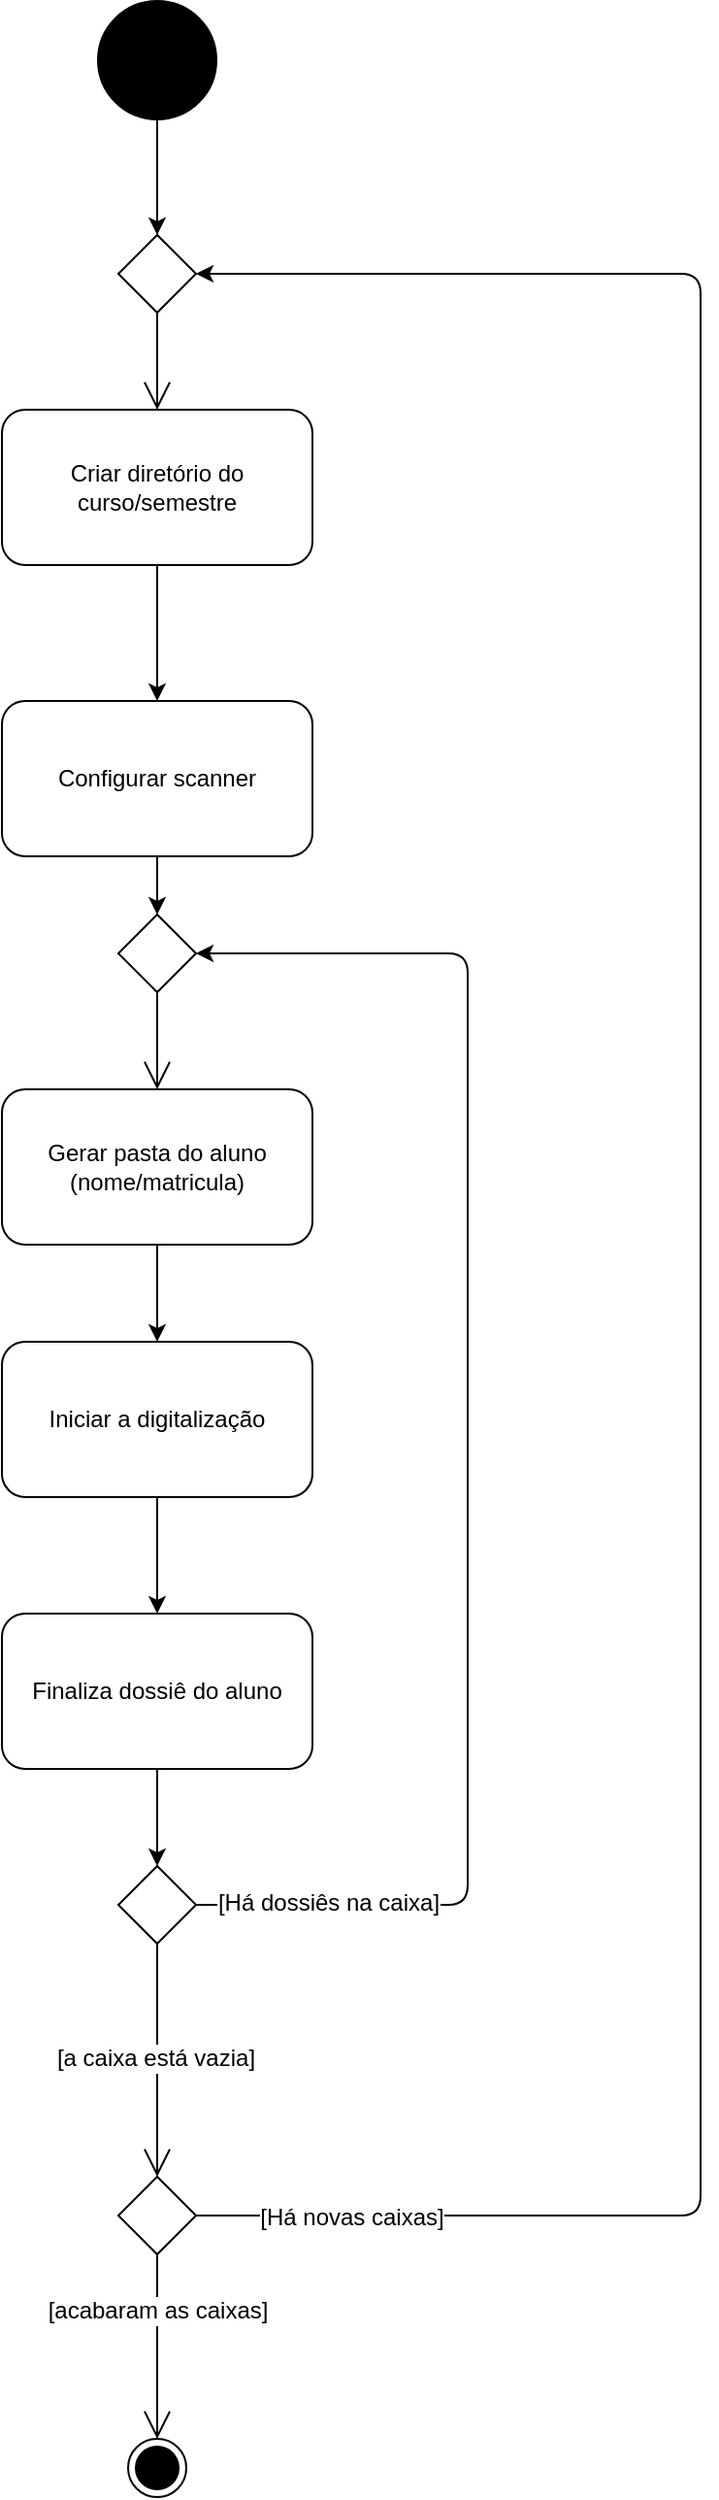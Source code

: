 <mxfile version="12.0.3" type="github" pages="1"><diagram id="Gtmrr0tkZstIGEgDtlYo" name="Page-1"><mxGraphModel dx="854" dy="507" grid="1" gridSize="10" guides="1" tooltips="1" connect="1" arrows="1" fold="1" page="1" pageScale="1" pageWidth="827" pageHeight="1169" math="0" shadow="0"><root><mxCell id="0"/><mxCell id="1" parent="0"/><mxCell id="44viJZCB4ywXKZcTCt-P-4" value="" style="strokeWidth=2;html=1;shape=mxgraph.flowchart.start_2;whiteSpace=wrap;fillColor=#000000;" parent="1" vertex="1"><mxGeometry x="90" y="20" width="60" height="60" as="geometry"/></mxCell><mxCell id="44viJZCB4ywXKZcTCt-P-5" value="" style="endArrow=classic;html=1;exitX=0.5;exitY=1;exitDx=0;exitDy=0;exitPerimeter=0;entryX=0.5;entryY=0;entryDx=0;entryDy=0;" parent="1" source="44viJZCB4ywXKZcTCt-P-4" target="44viJZCB4ywXKZcTCt-P-7" edge="1"><mxGeometry width="50" height="50" relative="1" as="geometry"><mxPoint x="120" y="90" as="sourcePoint"/><mxPoint x="120" y="130" as="targetPoint"/></mxGeometry></mxCell><mxCell id="44viJZCB4ywXKZcTCt-P-6" value="Criar diretório do curso/semestre" style="shape=rect;html=1;rounded=1;whiteSpace=wrap;align=center;fillColor=#FFFFFF;" parent="1" vertex="1"><mxGeometry x="40" y="230" width="160" height="80" as="geometry"/></mxCell><mxCell id="44viJZCB4ywXKZcTCt-P-7" value="" style="shape=rhombus;html=1;verticalLabelPosition=top;verticalAlignment=bottom;fillColor=#FFFFFF;" parent="1" vertex="1"><mxGeometry x="100" y="140" width="40" height="40" as="geometry"/></mxCell><mxCell id="44viJZCB4ywXKZcTCt-P-8" value="" style="edgeStyle=elbowEdgeStyle;html=1;elbow=horizontal;align=right;verticalAlign=bottom;rounded=0;labelBackgroundColor=none;endArrow=open;endSize=12;entryX=0.5;entryY=0;entryDx=0;entryDy=0;entryPerimeter=0;" parent="1" source="44viJZCB4ywXKZcTCt-P-7" target="44viJZCB4ywXKZcTCt-P-6" edge="1"><mxGeometry relative="1" as="geometry"><mxPoint x="120" y="220" as="targetPoint"/></mxGeometry></mxCell><mxCell id="44viJZCB4ywXKZcTCt-P-13" value="Configurar scanner" style="shape=rect;html=1;rounded=1;whiteSpace=wrap;align=center;fillColor=#FFFFFF;" parent="1" vertex="1"><mxGeometry x="40" y="380" width="160" height="80" as="geometry"/></mxCell><mxCell id="44viJZCB4ywXKZcTCt-P-14" value="Gerar pasta do aluno (nome/matricula)" style="shape=rect;html=1;rounded=1;whiteSpace=wrap;align=center;fillColor=#FFFFFF;" parent="1" vertex="1"><mxGeometry x="40" y="580" width="160" height="80" as="geometry"/></mxCell><mxCell id="44viJZCB4ywXKZcTCt-P-15" value="Iniciar a digitalização" style="shape=rect;html=1;rounded=1;whiteSpace=wrap;align=center;fillColor=#FFFFFF;" parent="1" vertex="1"><mxGeometry x="40" y="710" width="160" height="80" as="geometry"/></mxCell><mxCell id="44viJZCB4ywXKZcTCt-P-16" value="Finaliza dossiê do aluno" style="shape=rect;html=1;rounded=1;whiteSpace=wrap;align=center;fillColor=#FFFFFF;" parent="1" vertex="1"><mxGeometry x="40" y="850" width="160" height="80" as="geometry"/></mxCell><mxCell id="44viJZCB4ywXKZcTCt-P-17" value="" style="shape=rhombus;html=1;verticalLabelPosition=top;verticalAlignment=bottom;fillColor=#FFFFFF;" parent="1" vertex="1"><mxGeometry x="100" y="490" width="40" height="40" as="geometry"/></mxCell><mxCell id="44viJZCB4ywXKZcTCt-P-18" value="" style="edgeStyle=elbowEdgeStyle;html=1;elbow=horizontal;align=right;verticalAlign=bottom;rounded=0;labelBackgroundColor=none;endArrow=open;endSize=12;entryX=0.5;entryY=0;entryDx=0;entryDy=0;" parent="1" source="44viJZCB4ywXKZcTCt-P-17" target="44viJZCB4ywXKZcTCt-P-14" edge="1"><mxGeometry relative="1" as="geometry"><mxPoint x="140" y="570" as="targetPoint"/><Array as="points"><mxPoint x="120" y="555"/></Array></mxGeometry></mxCell><mxCell id="44viJZCB4ywXKZcTCt-P-23" value="" style="shape=rhombus;html=1;verticalLabelPosition=top;verticalAlignment=bottom;fillColor=#FFFFFF;" parent="1" vertex="1"><mxGeometry x="100" y="980" width="40" height="40" as="geometry"/></mxCell><mxCell id="44viJZCB4ywXKZcTCt-P-24" value="" style="edgeStyle=elbowEdgeStyle;html=1;elbow=horizontal;align=right;verticalAlign=bottom;rounded=0;labelBackgroundColor=none;endArrow=open;endSize=12;entryX=0.5;entryY=0;entryDx=0;entryDy=0;" parent="1" source="44viJZCB4ywXKZcTCt-P-23" target="44viJZCB4ywXKZcTCt-P-35" edge="1"><mxGeometry relative="1" as="geometry"><mxPoint x="120" y="1100" as="targetPoint"/><Array as="points"><mxPoint x="120" y="1035"/></Array></mxGeometry></mxCell><mxCell id="44viJZCB4ywXKZcTCt-P-34" value="[a caixa está vazia]" style="text;html=1;resizable=0;points=[];align=center;verticalAlign=middle;labelBackgroundColor=#ffffff;" parent="44viJZCB4ywXKZcTCt-P-24" vertex="1" connectable="0"><mxGeometry x="-0.025" y="-1" relative="1" as="geometry"><mxPoint as="offset"/></mxGeometry></mxCell><mxCell id="44viJZCB4ywXKZcTCt-P-27" value="" style="endArrow=classic;html=1;exitX=1;exitY=0.5;exitDx=0;exitDy=0;entryX=1;entryY=0.5;entryDx=0;entryDy=0;" parent="1" source="44viJZCB4ywXKZcTCt-P-23" target="44viJZCB4ywXKZcTCt-P-17" edge="1"><mxGeometry width="50" height="50" relative="1" as="geometry"><mxPoint x="240" y="990" as="sourcePoint"/><mxPoint x="280" y="490" as="targetPoint"/><Array as="points"><mxPoint x="280" y="1000"/><mxPoint x="280" y="510"/></Array></mxGeometry></mxCell><mxCell id="44viJZCB4ywXKZcTCt-P-33" value="[Há dossiês na caixa]" style="text;html=1;resizable=0;points=[];align=center;verticalAlign=middle;labelBackgroundColor=#ffffff;" parent="44viJZCB4ywXKZcTCt-P-27" vertex="1" connectable="0"><mxGeometry x="-0.753" y="-1" relative="1" as="geometry"><mxPoint x="-27" y="-2" as="offset"/></mxGeometry></mxCell><mxCell id="44viJZCB4ywXKZcTCt-P-35" value="" style="shape=rhombus;html=1;verticalLabelPosition=top;verticalAlignment=bottom;fillColor=#FFFFFF;" parent="1" vertex="1"><mxGeometry x="100" y="1140" width="40" height="40" as="geometry"/></mxCell><mxCell id="44viJZCB4ywXKZcTCt-P-36" value="" style="edgeStyle=elbowEdgeStyle;html=1;elbow=horizontal;align=right;verticalAlign=bottom;rounded=0;labelBackgroundColor=none;endArrow=open;endSize=12;entryX=0.5;entryY=0;entryDx=0;entryDy=0;" parent="1" source="44viJZCB4ywXKZcTCt-P-35" target="44viJZCB4ywXKZcTCt-P-49" edge="1"><mxGeometry relative="1" as="geometry"><mxPoint x="120" y="1250" as="targetPoint"/><Array as="points"><mxPoint x="120" y="1210"/></Array></mxGeometry></mxCell><mxCell id="44viJZCB4ywXKZcTCt-P-48" value="[acabaram as caixas]" style="text;html=1;resizable=0;points=[];align=center;verticalAlign=middle;labelBackgroundColor=#ffffff;" parent="44viJZCB4ywXKZcTCt-P-36" vertex="1" connectable="0"><mxGeometry x="-0.143" y="-12" relative="1" as="geometry"><mxPoint x="12" y="-12" as="offset"/></mxGeometry></mxCell><mxCell id="44viJZCB4ywXKZcTCt-P-39" value="" style="endArrow=classic;html=1;exitX=1;exitY=0.5;exitDx=0;exitDy=0;entryX=1;entryY=0.5;entryDx=0;entryDy=0;" parent="1" source="44viJZCB4ywXKZcTCt-P-35" target="44viJZCB4ywXKZcTCt-P-7" edge="1"><mxGeometry width="50" height="50" relative="1" as="geometry"><mxPoint x="180" y="1170" as="sourcePoint"/><mxPoint x="400" y="100" as="targetPoint"/><Array as="points"><mxPoint x="400" y="1160"/><mxPoint x="400" y="160"/></Array></mxGeometry></mxCell><mxCell id="44viJZCB4ywXKZcTCt-P-47" value="[Há novas caixas]" style="text;html=1;resizable=0;points=[];align=center;verticalAlign=middle;labelBackgroundColor=#ffffff;" parent="44viJZCB4ywXKZcTCt-P-39" vertex="1" connectable="0"><mxGeometry x="-0.895" y="-1" relative="1" as="geometry"><mxPoint as="offset"/></mxGeometry></mxCell><mxCell id="44viJZCB4ywXKZcTCt-P-40" value="" style="endArrow=classic;html=1;exitX=0.5;exitY=1;exitDx=0;exitDy=0;entryX=0.5;entryY=0;entryDx=0;entryDy=0;" parent="1" source="44viJZCB4ywXKZcTCt-P-16" target="44viJZCB4ywXKZcTCt-P-23" edge="1"><mxGeometry width="50" height="50" relative="1" as="geometry"><mxPoint x="40" y="1310" as="sourcePoint"/><mxPoint x="90" y="1260" as="targetPoint"/></mxGeometry></mxCell><mxCell id="44viJZCB4ywXKZcTCt-P-41" value="" style="endArrow=classic;html=1;exitX=0.5;exitY=1;exitDx=0;exitDy=0;entryX=0.5;entryY=0;entryDx=0;entryDy=0;" parent="1" source="44viJZCB4ywXKZcTCt-P-15" target="44viJZCB4ywXKZcTCt-P-16" edge="1"><mxGeometry width="50" height="50" relative="1" as="geometry"><mxPoint x="40" y="1310" as="sourcePoint"/><mxPoint x="120" y="840" as="targetPoint"/><Array as="points"/></mxGeometry></mxCell><mxCell id="44viJZCB4ywXKZcTCt-P-42" value="" style="endArrow=classic;html=1;exitX=0.5;exitY=1;exitDx=0;exitDy=0;entryX=0.5;entryY=0;entryDx=0;entryDy=0;" parent="1" source="44viJZCB4ywXKZcTCt-P-14" target="44viJZCB4ywXKZcTCt-P-15" edge="1"><mxGeometry width="50" height="50" relative="1" as="geometry"><mxPoint x="130" y="800" as="sourcePoint"/><mxPoint x="120" y="700" as="targetPoint"/><Array as="points"/></mxGeometry></mxCell><mxCell id="44viJZCB4ywXKZcTCt-P-45" value="" style="endArrow=classic;html=1;exitX=0.5;exitY=1;exitDx=0;exitDy=0;entryX=0.5;entryY=0;entryDx=0;entryDy=0;" parent="1" source="44viJZCB4ywXKZcTCt-P-13" target="44viJZCB4ywXKZcTCt-P-17" edge="1"><mxGeometry width="50" height="50" relative="1" as="geometry"><mxPoint x="130" y="670" as="sourcePoint"/><mxPoint x="130" y="720" as="targetPoint"/><Array as="points"/></mxGeometry></mxCell><mxCell id="44viJZCB4ywXKZcTCt-P-46" value="" style="endArrow=classic;html=1;exitX=0.5;exitY=1;exitDx=0;exitDy=0;entryX=0.5;entryY=0;entryDx=0;entryDy=0;" parent="1" source="44viJZCB4ywXKZcTCt-P-6" target="44viJZCB4ywXKZcTCt-P-13" edge="1"><mxGeometry width="50" height="50" relative="1" as="geometry"><mxPoint x="130" y="470" as="sourcePoint"/><mxPoint x="130" y="500" as="targetPoint"/><Array as="points"/></mxGeometry></mxCell><mxCell id="44viJZCB4ywXKZcTCt-P-49" value="" style="ellipse;html=1;shape=endState;fillColor=#000000;strokeColor=#000000;" parent="1" vertex="1"><mxGeometry x="105" y="1275" width="30" height="30" as="geometry"/></mxCell></root></mxGraphModel></diagram></mxfile>